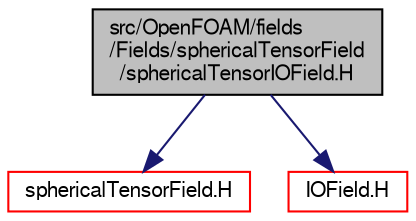 digraph "src/OpenFOAM/fields/Fields/sphericalTensorField/sphericalTensorIOField.H"
{
  bgcolor="transparent";
  edge [fontname="FreeSans",fontsize="10",labelfontname="FreeSans",labelfontsize="10"];
  node [fontname="FreeSans",fontsize="10",shape=record];
  Node0 [label="src/OpenFOAM/fields\l/Fields/sphericalTensorField\l/sphericalTensorIOField.H",height=0.2,width=0.4,color="black", fillcolor="grey75", style="filled", fontcolor="black"];
  Node0 -> Node1 [color="midnightblue",fontsize="10",style="solid",fontname="FreeSans"];
  Node1 [label="sphericalTensorField.H",height=0.2,width=0.4,color="red",URL="$a09674.html"];
  Node0 -> Node88 [color="midnightblue",fontsize="10",style="solid",fontname="FreeSans"];
  Node88 [label="IOField.H",height=0.2,width=0.4,color="red",URL="$a09032.html"];
}
